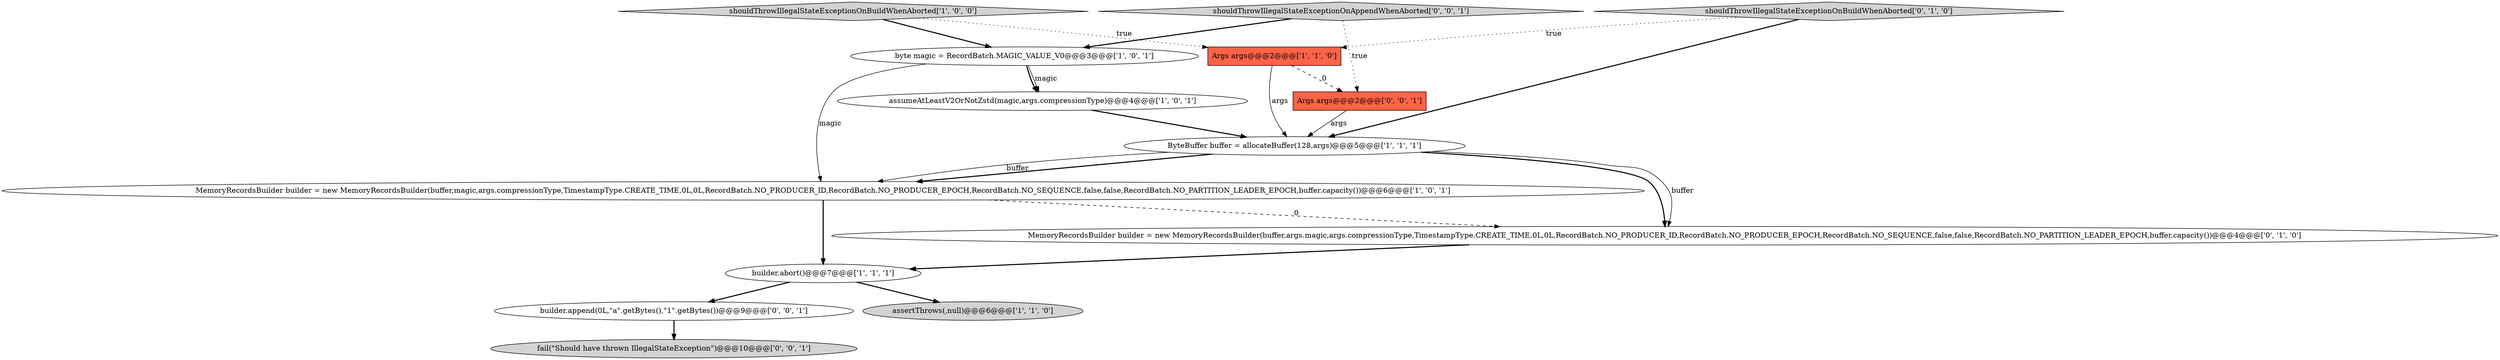 digraph {
3 [style = filled, label = "byte magic = RecordBatch.MAGIC_VALUE_V0@@@3@@@['1', '0', '1']", fillcolor = white, shape = ellipse image = "AAA0AAABBB1BBB"];
10 [style = filled, label = "builder.append(0L,\"a\".getBytes(),\"1\".getBytes())@@@9@@@['0', '0', '1']", fillcolor = white, shape = ellipse image = "AAA0AAABBB3BBB"];
12 [style = filled, label = "Args args@@@2@@@['0', '0', '1']", fillcolor = tomato, shape = box image = "AAA0AAABBB3BBB"];
0 [style = filled, label = "assumeAtLeastV2OrNotZstd(magic,args.compressionType)@@@4@@@['1', '0', '1']", fillcolor = white, shape = ellipse image = "AAA0AAABBB1BBB"];
11 [style = filled, label = "fail(\"Should have thrown IllegalStateException\")@@@10@@@['0', '0', '1']", fillcolor = lightgray, shape = ellipse image = "AAA0AAABBB3BBB"];
7 [style = filled, label = "assertThrows(,null)@@@6@@@['1', '1', '0']", fillcolor = lightgray, shape = ellipse image = "AAA0AAABBB1BBB"];
5 [style = filled, label = "builder.abort()@@@7@@@['1', '1', '1']", fillcolor = white, shape = ellipse image = "AAA0AAABBB1BBB"];
2 [style = filled, label = "shouldThrowIllegalStateExceptionOnBuildWhenAborted['1', '0', '0']", fillcolor = lightgray, shape = diamond image = "AAA0AAABBB1BBB"];
1 [style = filled, label = "ByteBuffer buffer = allocateBuffer(128,args)@@@5@@@['1', '1', '1']", fillcolor = white, shape = ellipse image = "AAA0AAABBB1BBB"];
13 [style = filled, label = "shouldThrowIllegalStateExceptionOnAppendWhenAborted['0', '0', '1']", fillcolor = lightgray, shape = diamond image = "AAA0AAABBB3BBB"];
4 [style = filled, label = "Args args@@@2@@@['1', '1', '0']", fillcolor = tomato, shape = box image = "AAA0AAABBB1BBB"];
8 [style = filled, label = "shouldThrowIllegalStateExceptionOnBuildWhenAborted['0', '1', '0']", fillcolor = lightgray, shape = diamond image = "AAA0AAABBB2BBB"];
6 [style = filled, label = "MemoryRecordsBuilder builder = new MemoryRecordsBuilder(buffer,magic,args.compressionType,TimestampType.CREATE_TIME,0L,0L,RecordBatch.NO_PRODUCER_ID,RecordBatch.NO_PRODUCER_EPOCH,RecordBatch.NO_SEQUENCE,false,false,RecordBatch.NO_PARTITION_LEADER_EPOCH,buffer.capacity())@@@6@@@['1', '0', '1']", fillcolor = white, shape = ellipse image = "AAA0AAABBB1BBB"];
9 [style = filled, label = "MemoryRecordsBuilder builder = new MemoryRecordsBuilder(buffer,args.magic,args.compressionType,TimestampType.CREATE_TIME,0L,0L,RecordBatch.NO_PRODUCER_ID,RecordBatch.NO_PRODUCER_EPOCH,RecordBatch.NO_SEQUENCE,false,false,RecordBatch.NO_PARTITION_LEADER_EPOCH,buffer.capacity())@@@4@@@['0', '1', '0']", fillcolor = white, shape = ellipse image = "AAA1AAABBB2BBB"];
3->0 [style = solid, label="magic"];
1->9 [style = bold, label=""];
2->4 [style = dotted, label="true"];
4->12 [style = dashed, label="0"];
12->1 [style = solid, label="args"];
10->11 [style = bold, label=""];
6->9 [style = dashed, label="0"];
1->6 [style = bold, label=""];
5->10 [style = bold, label=""];
0->1 [style = bold, label=""];
4->1 [style = solid, label="args"];
2->3 [style = bold, label=""];
8->1 [style = bold, label=""];
3->0 [style = bold, label=""];
6->5 [style = bold, label=""];
1->9 [style = solid, label="buffer"];
13->3 [style = bold, label=""];
13->12 [style = dotted, label="true"];
9->5 [style = bold, label=""];
1->6 [style = solid, label="buffer"];
8->4 [style = dotted, label="true"];
5->7 [style = bold, label=""];
3->6 [style = solid, label="magic"];
}
